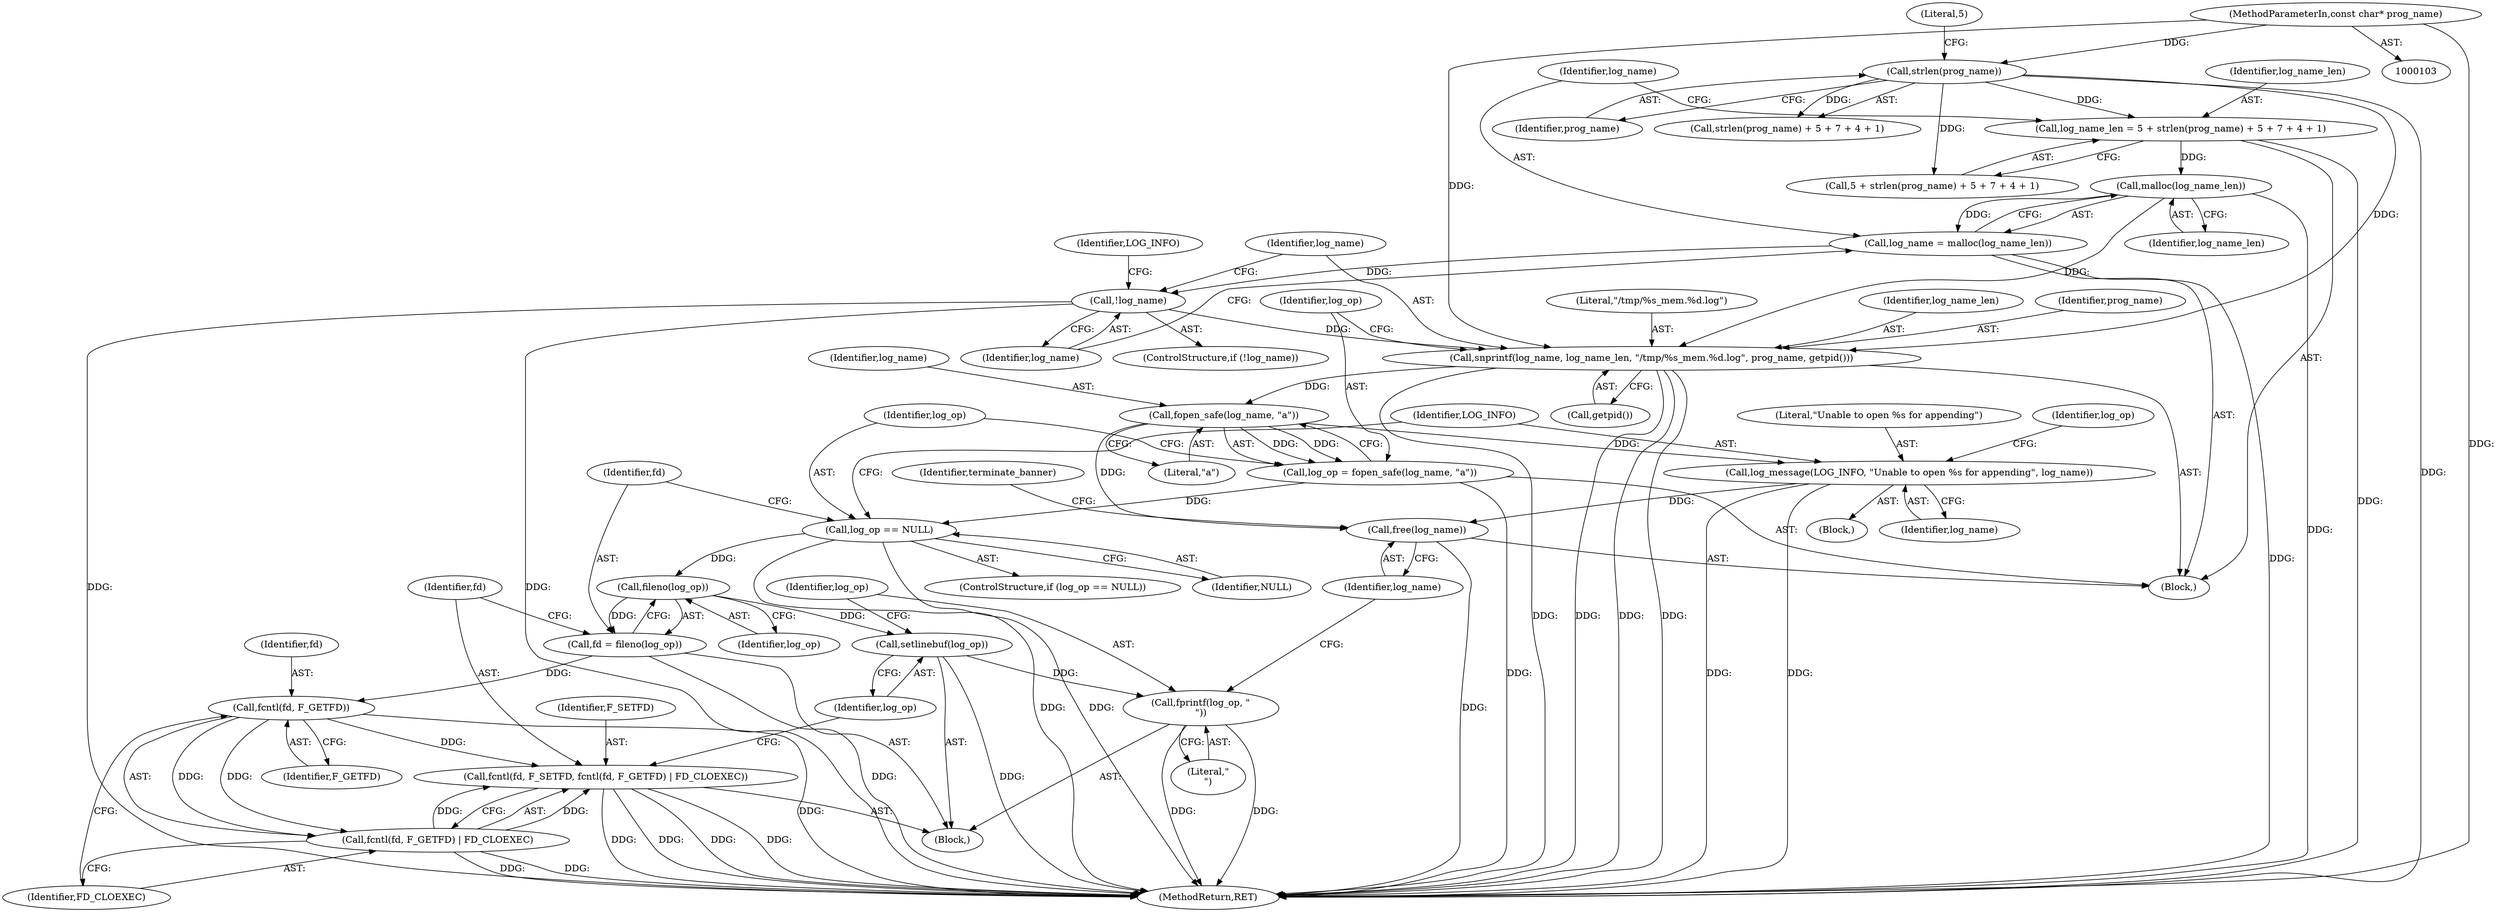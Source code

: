 digraph "0_keepalived_04f2d32871bb3b11d7dc024039952f2fe2750306_9@API" {
"1000123" [label="(Call,log_name_len = 5 + strlen(prog_name) + 5 + 7 + 4 + 1)"];
"1000128" [label="(Call,strlen(prog_name))"];
"1000104" [label="(MethodParameterIn,const char* prog_name)"];
"1000139" [label="(Call,malloc(log_name_len))"];
"1000137" [label="(Call,log_name = malloc(log_name_len))"];
"1000142" [label="(Call,!log_name)"];
"1000152" [label="(Call,snprintf(log_name, log_name_len, \"/tmp/%s_mem.%d.log\", prog_name, getpid()))"];
"1000160" [label="(Call,fopen_safe(log_name, \"a\"))"];
"1000158" [label="(Call,log_op = fopen_safe(log_name, \"a\"))"];
"1000164" [label="(Call,log_op == NULL)"];
"1000180" [label="(Call,fileno(log_op))"];
"1000178" [label="(Call,fd = fileno(log_op))"];
"1000186" [label="(Call,fcntl(fd, F_GETFD))"];
"1000182" [label="(Call,fcntl(fd, F_SETFD, fcntl(fd, F_GETFD) | FD_CLOEXEC))"];
"1000185" [label="(Call,fcntl(fd, F_GETFD) | FD_CLOEXEC)"];
"1000190" [label="(Call,setlinebuf(log_op))"];
"1000192" [label="(Call,fprintf(log_op, \"\n\"))"];
"1000168" [label="(Call,log_message(LOG_INFO, \"Unable to open %s for appending\", log_name))"];
"1000195" [label="(Call,free(log_name))"];
"1000137" [label="(Call,log_name = malloc(log_name_len))"];
"1000124" [label="(Identifier,log_name_len)"];
"1000171" [label="(Identifier,log_name)"];
"1000141" [label="(ControlStructure,if (!log_name))"];
"1000176" [label="(Block,)"];
"1000160" [label="(Call,fopen_safe(log_name, \"a\"))"];
"1000146" [label="(Identifier,LOG_INFO)"];
"1000153" [label="(Identifier,log_name)"];
"1000162" [label="(Literal,\"a\")"];
"1000193" [label="(Identifier,log_op)"];
"1000167" [label="(Block,)"];
"1000198" [label="(Identifier,terminate_banner)"];
"1000129" [label="(Identifier,prog_name)"];
"1000156" [label="(Identifier,prog_name)"];
"1000184" [label="(Identifier,F_SETFD)"];
"1000165" [label="(Identifier,log_op)"];
"1000164" [label="(Call,log_op == NULL)"];
"1000127" [label="(Call,strlen(prog_name) + 5 + 7 + 4 + 1)"];
"1000152" [label="(Call,snprintf(log_name, log_name_len, \"/tmp/%s_mem.%d.log\", prog_name, getpid()))"];
"1000180" [label="(Call,fileno(log_op))"];
"1000189" [label="(Identifier,FD_CLOEXEC)"];
"1000192" [label="(Call,fprintf(log_op, \"\n\"))"];
"1000195" [label="(Call,free(log_name))"];
"1000178" [label="(Call,fd = fileno(log_op))"];
"1000194" [label="(Literal,\"\n\")"];
"1000157" [label="(Call,getpid())"];
"1000139" [label="(Call,malloc(log_name_len))"];
"1000125" [label="(Call,5 + strlen(prog_name) + 5 + 7 + 4 + 1)"];
"1000182" [label="(Call,fcntl(fd, F_SETFD, fcntl(fd, F_GETFD) | FD_CLOEXEC))"];
"1000159" [label="(Identifier,log_op)"];
"1000181" [label="(Identifier,log_op)"];
"1000163" [label="(ControlStructure,if (log_op == NULL))"];
"1000161" [label="(Identifier,log_name)"];
"1000186" [label="(Call,fcntl(fd, F_GETFD))"];
"1000190" [label="(Call,setlinebuf(log_op))"];
"1000170" [label="(Literal,\"Unable to open %s for appending\")"];
"1000143" [label="(Identifier,log_name)"];
"1000131" [label="(Literal,5)"];
"1000191" [label="(Identifier,log_op)"];
"1000166" [label="(Identifier,NULL)"];
"1000104" [label="(MethodParameterIn,const char* prog_name)"];
"1000188" [label="(Identifier,F_GETFD)"];
"1000200" [label="(MethodReturn,RET)"];
"1000187" [label="(Identifier,fd)"];
"1000106" [label="(Block,)"];
"1000128" [label="(Call,strlen(prog_name))"];
"1000123" [label="(Call,log_name_len = 5 + strlen(prog_name) + 5 + 7 + 4 + 1)"];
"1000155" [label="(Literal,\"/tmp/%s_mem.%d.log\")"];
"1000158" [label="(Call,log_op = fopen_safe(log_name, \"a\"))"];
"1000138" [label="(Identifier,log_name)"];
"1000179" [label="(Identifier,fd)"];
"1000183" [label="(Identifier,fd)"];
"1000173" [label="(Identifier,log_op)"];
"1000169" [label="(Identifier,LOG_INFO)"];
"1000140" [label="(Identifier,log_name_len)"];
"1000154" [label="(Identifier,log_name_len)"];
"1000142" [label="(Call,!log_name)"];
"1000196" [label="(Identifier,log_name)"];
"1000168" [label="(Call,log_message(LOG_INFO, \"Unable to open %s for appending\", log_name))"];
"1000185" [label="(Call,fcntl(fd, F_GETFD) | FD_CLOEXEC)"];
"1000123" -> "1000106"  [label="AST: "];
"1000123" -> "1000125"  [label="CFG: "];
"1000124" -> "1000123"  [label="AST: "];
"1000125" -> "1000123"  [label="AST: "];
"1000138" -> "1000123"  [label="CFG: "];
"1000123" -> "1000200"  [label="DDG: "];
"1000128" -> "1000123"  [label="DDG: "];
"1000123" -> "1000139"  [label="DDG: "];
"1000128" -> "1000127"  [label="AST: "];
"1000128" -> "1000129"  [label="CFG: "];
"1000129" -> "1000128"  [label="AST: "];
"1000131" -> "1000128"  [label="CFG: "];
"1000128" -> "1000200"  [label="DDG: "];
"1000128" -> "1000125"  [label="DDG: "];
"1000128" -> "1000127"  [label="DDG: "];
"1000104" -> "1000128"  [label="DDG: "];
"1000128" -> "1000152"  [label="DDG: "];
"1000104" -> "1000103"  [label="AST: "];
"1000104" -> "1000200"  [label="DDG: "];
"1000104" -> "1000152"  [label="DDG: "];
"1000139" -> "1000137"  [label="AST: "];
"1000139" -> "1000140"  [label="CFG: "];
"1000140" -> "1000139"  [label="AST: "];
"1000137" -> "1000139"  [label="CFG: "];
"1000139" -> "1000200"  [label="DDG: "];
"1000139" -> "1000137"  [label="DDG: "];
"1000139" -> "1000152"  [label="DDG: "];
"1000137" -> "1000106"  [label="AST: "];
"1000138" -> "1000137"  [label="AST: "];
"1000143" -> "1000137"  [label="CFG: "];
"1000137" -> "1000200"  [label="DDG: "];
"1000137" -> "1000142"  [label="DDG: "];
"1000142" -> "1000141"  [label="AST: "];
"1000142" -> "1000143"  [label="CFG: "];
"1000143" -> "1000142"  [label="AST: "];
"1000146" -> "1000142"  [label="CFG: "];
"1000153" -> "1000142"  [label="CFG: "];
"1000142" -> "1000200"  [label="DDG: "];
"1000142" -> "1000200"  [label="DDG: "];
"1000142" -> "1000152"  [label="DDG: "];
"1000152" -> "1000106"  [label="AST: "];
"1000152" -> "1000157"  [label="CFG: "];
"1000153" -> "1000152"  [label="AST: "];
"1000154" -> "1000152"  [label="AST: "];
"1000155" -> "1000152"  [label="AST: "];
"1000156" -> "1000152"  [label="AST: "];
"1000157" -> "1000152"  [label="AST: "];
"1000159" -> "1000152"  [label="CFG: "];
"1000152" -> "1000200"  [label="DDG: "];
"1000152" -> "1000200"  [label="DDG: "];
"1000152" -> "1000200"  [label="DDG: "];
"1000152" -> "1000200"  [label="DDG: "];
"1000152" -> "1000160"  [label="DDG: "];
"1000160" -> "1000158"  [label="AST: "];
"1000160" -> "1000162"  [label="CFG: "];
"1000161" -> "1000160"  [label="AST: "];
"1000162" -> "1000160"  [label="AST: "];
"1000158" -> "1000160"  [label="CFG: "];
"1000160" -> "1000158"  [label="DDG: "];
"1000160" -> "1000158"  [label="DDG: "];
"1000160" -> "1000168"  [label="DDG: "];
"1000160" -> "1000195"  [label="DDG: "];
"1000158" -> "1000106"  [label="AST: "];
"1000159" -> "1000158"  [label="AST: "];
"1000165" -> "1000158"  [label="CFG: "];
"1000158" -> "1000200"  [label="DDG: "];
"1000158" -> "1000164"  [label="DDG: "];
"1000164" -> "1000163"  [label="AST: "];
"1000164" -> "1000166"  [label="CFG: "];
"1000165" -> "1000164"  [label="AST: "];
"1000166" -> "1000164"  [label="AST: "];
"1000169" -> "1000164"  [label="CFG: "];
"1000179" -> "1000164"  [label="CFG: "];
"1000164" -> "1000200"  [label="DDG: "];
"1000164" -> "1000200"  [label="DDG: "];
"1000164" -> "1000180"  [label="DDG: "];
"1000180" -> "1000178"  [label="AST: "];
"1000180" -> "1000181"  [label="CFG: "];
"1000181" -> "1000180"  [label="AST: "];
"1000178" -> "1000180"  [label="CFG: "];
"1000180" -> "1000178"  [label="DDG: "];
"1000180" -> "1000190"  [label="DDG: "];
"1000178" -> "1000176"  [label="AST: "];
"1000179" -> "1000178"  [label="AST: "];
"1000183" -> "1000178"  [label="CFG: "];
"1000178" -> "1000200"  [label="DDG: "];
"1000178" -> "1000186"  [label="DDG: "];
"1000186" -> "1000185"  [label="AST: "];
"1000186" -> "1000188"  [label="CFG: "];
"1000187" -> "1000186"  [label="AST: "];
"1000188" -> "1000186"  [label="AST: "];
"1000189" -> "1000186"  [label="CFG: "];
"1000186" -> "1000200"  [label="DDG: "];
"1000186" -> "1000182"  [label="DDG: "];
"1000186" -> "1000185"  [label="DDG: "];
"1000186" -> "1000185"  [label="DDG: "];
"1000182" -> "1000176"  [label="AST: "];
"1000182" -> "1000185"  [label="CFG: "];
"1000183" -> "1000182"  [label="AST: "];
"1000184" -> "1000182"  [label="AST: "];
"1000185" -> "1000182"  [label="AST: "];
"1000191" -> "1000182"  [label="CFG: "];
"1000182" -> "1000200"  [label="DDG: "];
"1000182" -> "1000200"  [label="DDG: "];
"1000182" -> "1000200"  [label="DDG: "];
"1000182" -> "1000200"  [label="DDG: "];
"1000185" -> "1000182"  [label="DDG: "];
"1000185" -> "1000182"  [label="DDG: "];
"1000185" -> "1000189"  [label="CFG: "];
"1000189" -> "1000185"  [label="AST: "];
"1000185" -> "1000200"  [label="DDG: "];
"1000185" -> "1000200"  [label="DDG: "];
"1000190" -> "1000176"  [label="AST: "];
"1000190" -> "1000191"  [label="CFG: "];
"1000191" -> "1000190"  [label="AST: "];
"1000193" -> "1000190"  [label="CFG: "];
"1000190" -> "1000200"  [label="DDG: "];
"1000190" -> "1000192"  [label="DDG: "];
"1000192" -> "1000176"  [label="AST: "];
"1000192" -> "1000194"  [label="CFG: "];
"1000193" -> "1000192"  [label="AST: "];
"1000194" -> "1000192"  [label="AST: "];
"1000196" -> "1000192"  [label="CFG: "];
"1000192" -> "1000200"  [label="DDG: "];
"1000192" -> "1000200"  [label="DDG: "];
"1000168" -> "1000167"  [label="AST: "];
"1000168" -> "1000171"  [label="CFG: "];
"1000169" -> "1000168"  [label="AST: "];
"1000170" -> "1000168"  [label="AST: "];
"1000171" -> "1000168"  [label="AST: "];
"1000173" -> "1000168"  [label="CFG: "];
"1000168" -> "1000200"  [label="DDG: "];
"1000168" -> "1000200"  [label="DDG: "];
"1000168" -> "1000195"  [label="DDG: "];
"1000195" -> "1000106"  [label="AST: "];
"1000195" -> "1000196"  [label="CFG: "];
"1000196" -> "1000195"  [label="AST: "];
"1000198" -> "1000195"  [label="CFG: "];
"1000195" -> "1000200"  [label="DDG: "];
}

